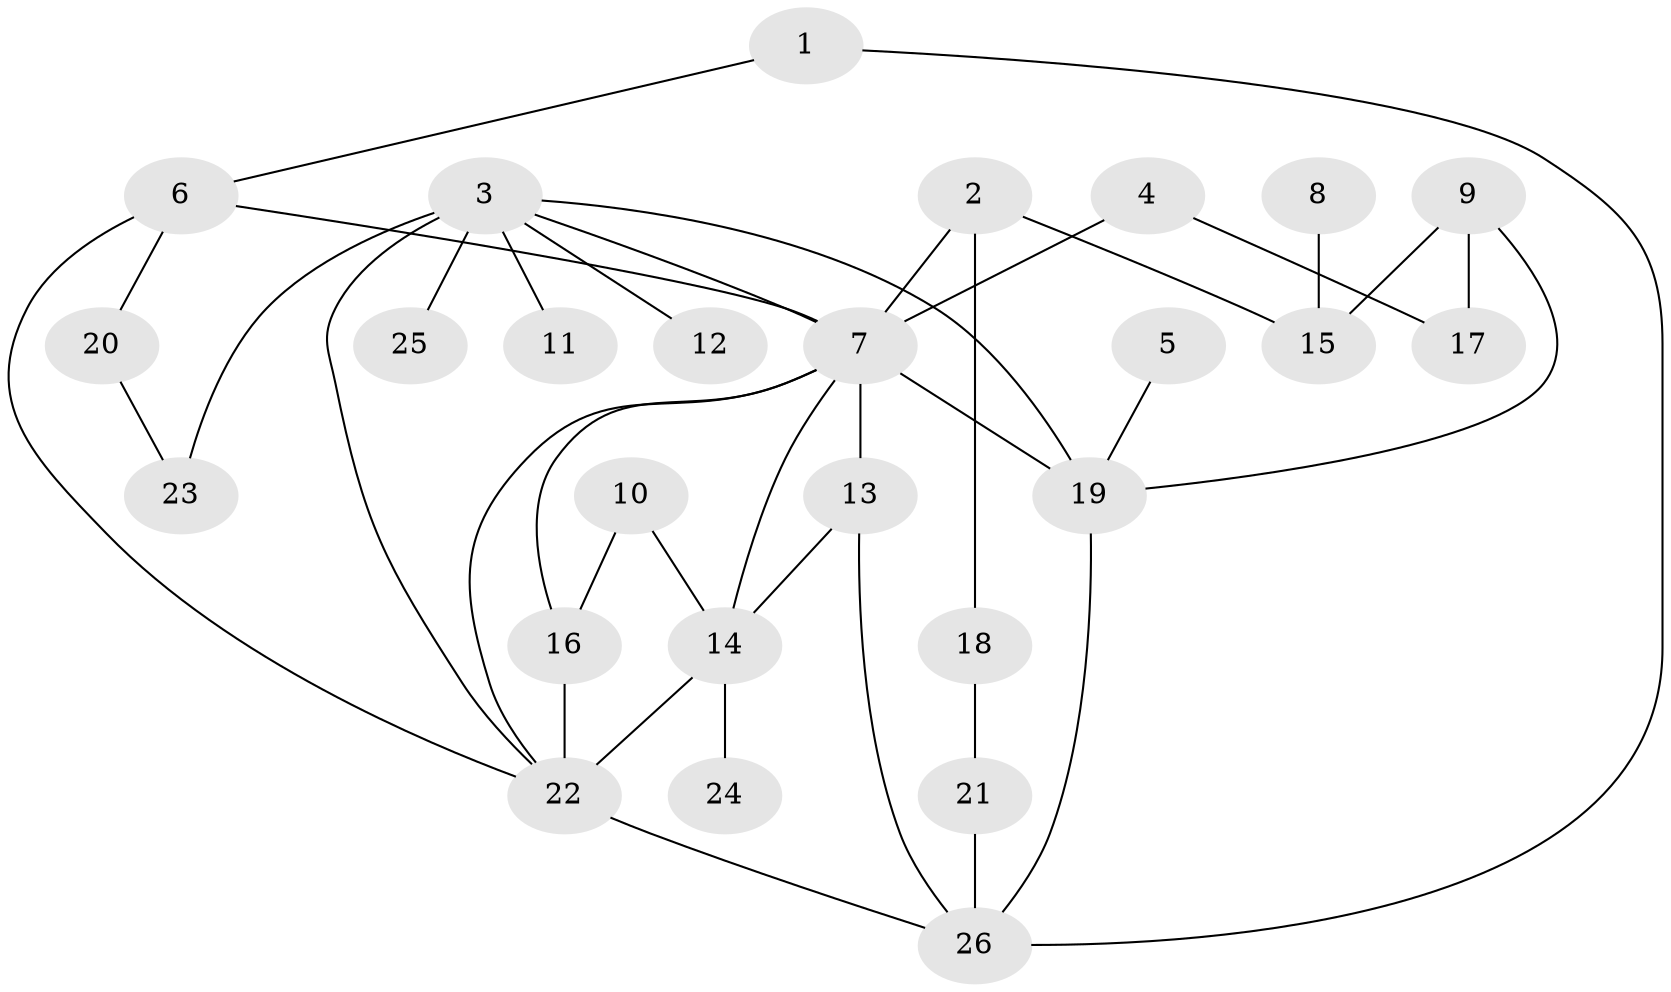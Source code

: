 // original degree distribution, {5: 0.11764705882352941, 3: 0.18823529411764706, 2: 0.3058823529411765, 4: 0.09411764705882353, 1: 0.2823529411764706, 6: 0.011764705882352941}
// Generated by graph-tools (version 1.1) at 2025/36/03/04/25 23:36:00]
// undirected, 26 vertices, 39 edges
graph export_dot {
  node [color=gray90,style=filled];
  1;
  2;
  3;
  4;
  5;
  6;
  7;
  8;
  9;
  10;
  11;
  12;
  13;
  14;
  15;
  16;
  17;
  18;
  19;
  20;
  21;
  22;
  23;
  24;
  25;
  26;
  1 -- 6 [weight=1.0];
  1 -- 26 [weight=1.0];
  2 -- 7 [weight=1.0];
  2 -- 15 [weight=1.0];
  2 -- 18 [weight=1.0];
  3 -- 7 [weight=1.0];
  3 -- 11 [weight=1.0];
  3 -- 12 [weight=1.0];
  3 -- 19 [weight=1.0];
  3 -- 22 [weight=1.0];
  3 -- 23 [weight=2.0];
  3 -- 25 [weight=1.0];
  4 -- 7 [weight=1.0];
  4 -- 17 [weight=1.0];
  5 -- 19 [weight=1.0];
  6 -- 7 [weight=1.0];
  6 -- 20 [weight=1.0];
  6 -- 22 [weight=1.0];
  7 -- 13 [weight=1.0];
  7 -- 14 [weight=1.0];
  7 -- 16 [weight=1.0];
  7 -- 19 [weight=1.0];
  7 -- 22 [weight=1.0];
  8 -- 15 [weight=1.0];
  9 -- 15 [weight=1.0];
  9 -- 17 [weight=2.0];
  9 -- 19 [weight=1.0];
  10 -- 14 [weight=1.0];
  10 -- 16 [weight=2.0];
  13 -- 14 [weight=1.0];
  13 -- 26 [weight=2.0];
  14 -- 22 [weight=1.0];
  14 -- 24 [weight=1.0];
  16 -- 22 [weight=2.0];
  18 -- 21 [weight=1.0];
  19 -- 26 [weight=1.0];
  20 -- 23 [weight=1.0];
  21 -- 26 [weight=2.0];
  22 -- 26 [weight=1.0];
}
